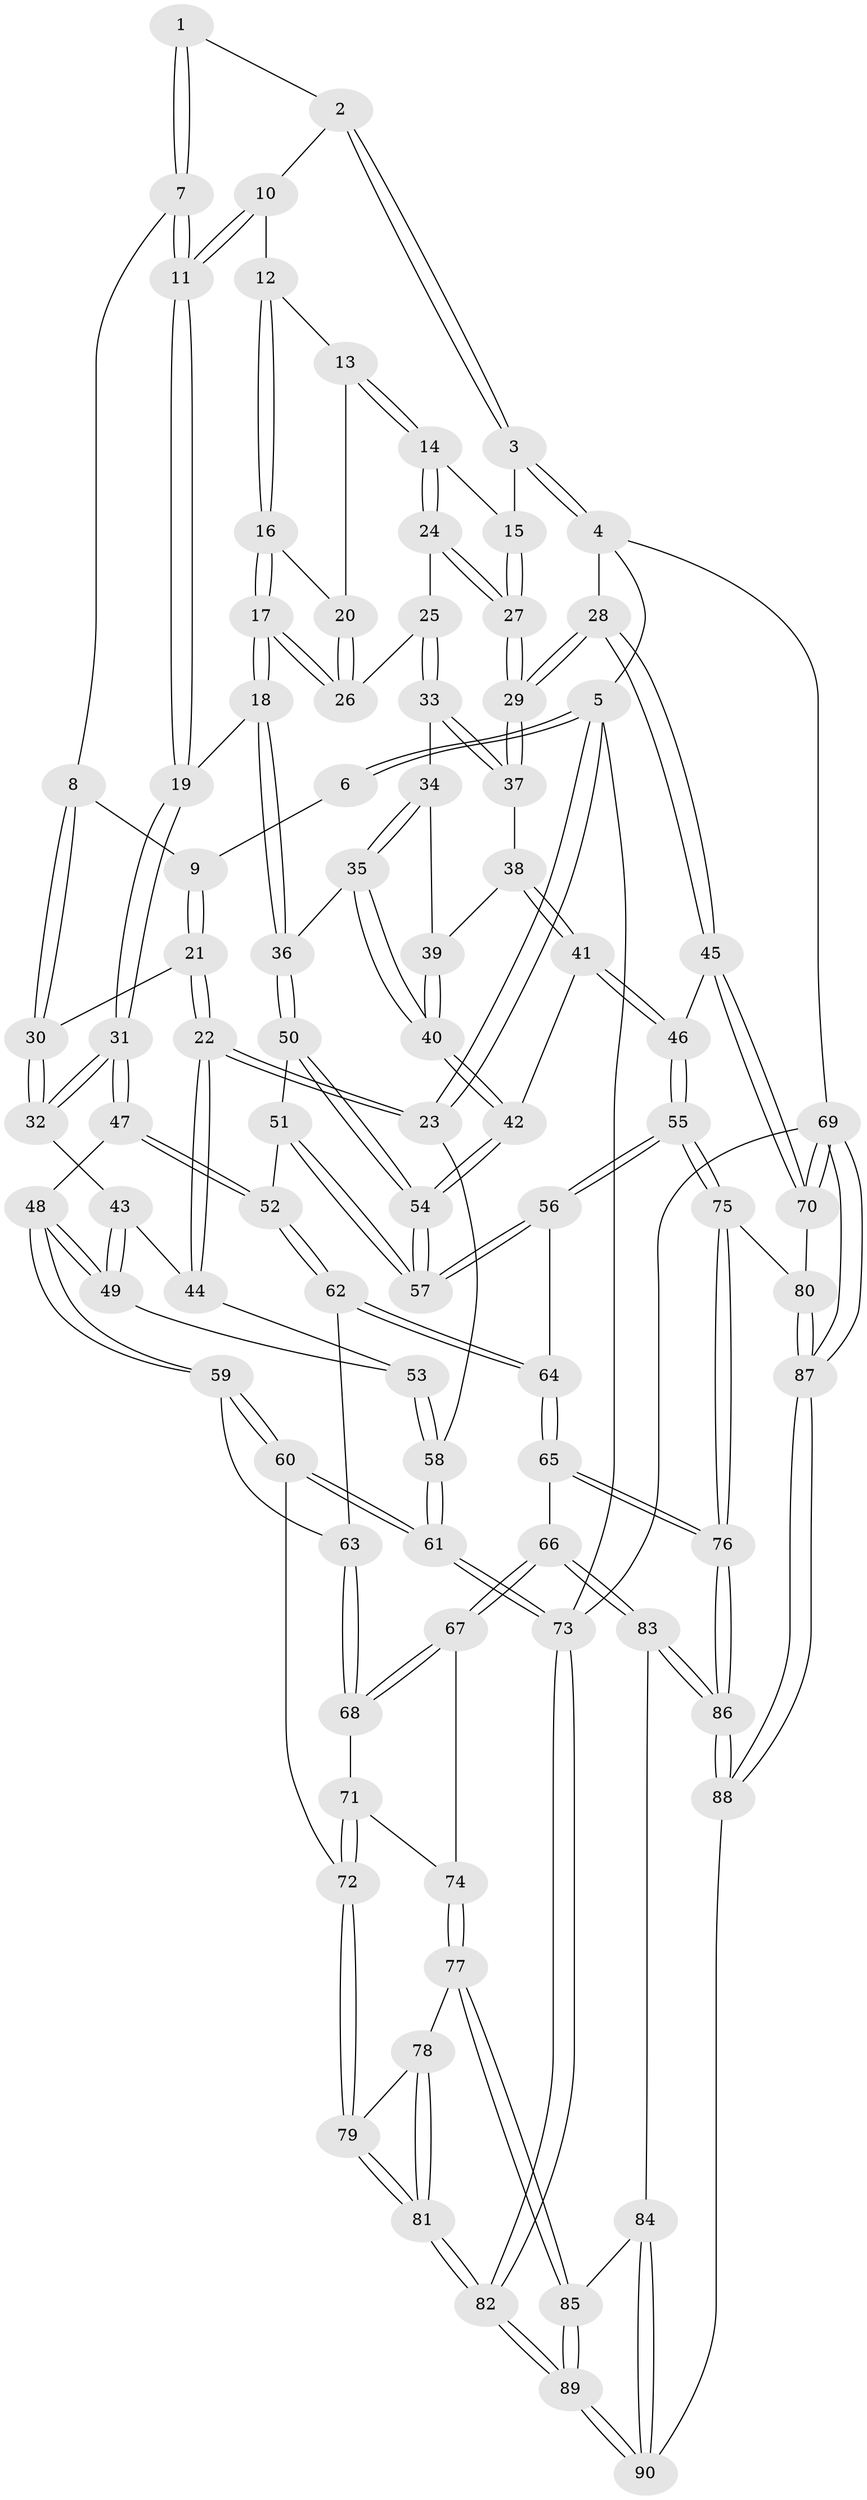 // coarse degree distribution, {3: 0.12962962962962962, 4: 0.3888888888888889, 5: 0.42592592592592593, 6: 0.05555555555555555}
// Generated by graph-tools (version 1.1) at 2025/42/03/06/25 10:42:31]
// undirected, 90 vertices, 222 edges
graph export_dot {
graph [start="1"]
  node [color=gray90,style=filled];
  1 [pos="+0.3654676434378654+0"];
  2 [pos="+0.5121200233279233+0"];
  3 [pos="+1+0"];
  4 [pos="+1+0"];
  5 [pos="+0+0"];
  6 [pos="+0.1149489821069239+0"];
  7 [pos="+0.2954842941217619+0.08293859704962192"];
  8 [pos="+0.29462045863167713+0.08318340286341554"];
  9 [pos="+0.15147655858121092+0.029530629137148365"];
  10 [pos="+0.515069909080122+0"];
  11 [pos="+0.35721092359401796+0.10512991555048999"];
  12 [pos="+0.5389569193929342+0"];
  13 [pos="+0.7179081770467249+0.06906972204602803"];
  14 [pos="+0.8048283710176574+0.023008049815895323"];
  15 [pos="+0.9959874144726899+0"];
  16 [pos="+0.5410329576814058+0.07514485161334163"];
  17 [pos="+0.5275891588666146+0.17184649543866307"];
  18 [pos="+0.49030022046244004+0.23210895734545425"];
  19 [pos="+0.45993421514407795+0.23324135020129771"];
  20 [pos="+0.7053486380091982+0.0870333098134951"];
  21 [pos="+0.09871357437021608+0.12784574721454797"];
  22 [pos="+0+0.20375290650080105"];
  23 [pos="+0+0.2009137410803501"];
  24 [pos="+0.8069107792232069+0.13045008156138238"];
  25 [pos="+0.7327233615252426+0.20063800756437777"];
  26 [pos="+0.6844670525341634+0.15381555993836524"];
  27 [pos="+0.8819818714111624+0.2055551696135452"];
  28 [pos="+1+0.4163214419874034"];
  29 [pos="+0.9207158623974775+0.29514990816845793"];
  30 [pos="+0.21163706254207773+0.23873701660697633"];
  31 [pos="+0.33629469734425693+0.30590806106925295"];
  32 [pos="+0.2184425849593702+0.25745500695535556"];
  33 [pos="+0.7329715693225897+0.2023762139987023"];
  34 [pos="+0.6975110825748552+0.2413555641103569"];
  35 [pos="+0.5809609479788976+0.2968633378939213"];
  36 [pos="+0.5258681012977057+0.2745481623421403"];
  37 [pos="+0.8131036850466232+0.27799047623253925"];
  38 [pos="+0.788309733516003+0.29312239203379875"];
  39 [pos="+0.7196702980286593+0.2981412676131437"];
  40 [pos="+0.6543374450141537+0.3633112538701213"];
  41 [pos="+0.7221157352602376+0.38254945843595556"];
  42 [pos="+0.6641783912647252+0.37934458798594395"];
  43 [pos="+0.18037809694856674+0.2923336863347207"];
  44 [pos="+0.03785840203708443+0.3229243260325089"];
  45 [pos="+1+0.4923338946959003"];
  46 [pos="+0.9602694787846544+0.5243812801088479"];
  47 [pos="+0.32762151187916977+0.43255325664347827"];
  48 [pos="+0.15807573287983434+0.49745699991083026"];
  49 [pos="+0.15456362987243533+0.4905042079300706"];
  50 [pos="+0.5152277032341586+0.374412525014782"];
  51 [pos="+0.47287761902635006+0.4861660314507507"];
  52 [pos="+0.39409120054589114+0.5076963279467837"];
  53 [pos="+0.0827630845036231+0.43079662676518177"];
  54 [pos="+0.6382230059944548+0.4972801864706237"];
  55 [pos="+0.69910545145173+0.6543834437810896"];
  56 [pos="+0.6691921179694313+0.6189118460617764"];
  57 [pos="+0.6367222189777515+0.5616892334348753"];
  58 [pos="+0+0.5128529910655854"];
  59 [pos="+0.12998373052290205+0.6077485756707907"];
  60 [pos="+0.09695494915427429+0.6484530976381926"];
  61 [pos="+0+0.6648277561146854"];
  62 [pos="+0.3780719197114175+0.6035176593733554"];
  63 [pos="+0.3609467428976364+0.6120886033000514"];
  64 [pos="+0.38102819713340347+0.606079628594012"];
  65 [pos="+0.47900216610848045+0.7632632713167005"];
  66 [pos="+0.3756411176464648+0.8209045443877084"];
  67 [pos="+0.34235760918955344+0.7857456575342672"];
  68 [pos="+0.3065316158745975+0.7358402172554832"];
  69 [pos="+1+1"];
  70 [pos="+1+0.5169301817319526"];
  71 [pos="+0.239665200759183+0.7320762974967833"];
  72 [pos="+0.1334443770284945+0.7064833428610252"];
  73 [pos="+0+1"];
  74 [pos="+0.2624413541180916+0.8003717424002319"];
  75 [pos="+0.6835444094220955+0.7073218810848305"];
  76 [pos="+0.6276779102494563+0.7819710269846063"];
  77 [pos="+0.23059268403887784+0.8704158655291394"];
  78 [pos="+0.1956710244048383+0.849144431247533"];
  79 [pos="+0.14066213123695617+0.7592418640099367"];
  80 [pos="+0.8865787263329642+0.8513492925492236"];
  81 [pos="+0+1"];
  82 [pos="+0+1"];
  83 [pos="+0.37173368636532106+0.8307989371837131"];
  84 [pos="+0.3462839150819379+0.873760415320629"];
  85 [pos="+0.2752190380178849+0.9105346373248954"];
  86 [pos="+0.6303832751273976+1"];
  87 [pos="+1+1"];
  88 [pos="+0.6389646105991754+1"];
  89 [pos="+0.18581640615642162+1"];
  90 [pos="+0.5739216574262193+1"];
  1 -- 2;
  1 -- 7;
  1 -- 7;
  2 -- 3;
  2 -- 3;
  2 -- 10;
  3 -- 4;
  3 -- 4;
  3 -- 15;
  4 -- 5;
  4 -- 28;
  4 -- 69;
  5 -- 6;
  5 -- 6;
  5 -- 23;
  5 -- 23;
  5 -- 73;
  6 -- 9;
  7 -- 8;
  7 -- 11;
  7 -- 11;
  8 -- 9;
  8 -- 30;
  8 -- 30;
  9 -- 21;
  9 -- 21;
  10 -- 11;
  10 -- 11;
  10 -- 12;
  11 -- 19;
  11 -- 19;
  12 -- 13;
  12 -- 16;
  12 -- 16;
  13 -- 14;
  13 -- 14;
  13 -- 20;
  14 -- 15;
  14 -- 24;
  14 -- 24;
  15 -- 27;
  15 -- 27;
  16 -- 17;
  16 -- 17;
  16 -- 20;
  17 -- 18;
  17 -- 18;
  17 -- 26;
  17 -- 26;
  18 -- 19;
  18 -- 36;
  18 -- 36;
  19 -- 31;
  19 -- 31;
  20 -- 26;
  20 -- 26;
  21 -- 22;
  21 -- 22;
  21 -- 30;
  22 -- 23;
  22 -- 23;
  22 -- 44;
  22 -- 44;
  23 -- 58;
  24 -- 25;
  24 -- 27;
  24 -- 27;
  25 -- 26;
  25 -- 33;
  25 -- 33;
  27 -- 29;
  27 -- 29;
  28 -- 29;
  28 -- 29;
  28 -- 45;
  28 -- 45;
  29 -- 37;
  29 -- 37;
  30 -- 32;
  30 -- 32;
  31 -- 32;
  31 -- 32;
  31 -- 47;
  31 -- 47;
  32 -- 43;
  33 -- 34;
  33 -- 37;
  33 -- 37;
  34 -- 35;
  34 -- 35;
  34 -- 39;
  35 -- 36;
  35 -- 40;
  35 -- 40;
  36 -- 50;
  36 -- 50;
  37 -- 38;
  38 -- 39;
  38 -- 41;
  38 -- 41;
  39 -- 40;
  39 -- 40;
  40 -- 42;
  40 -- 42;
  41 -- 42;
  41 -- 46;
  41 -- 46;
  42 -- 54;
  42 -- 54;
  43 -- 44;
  43 -- 49;
  43 -- 49;
  44 -- 53;
  45 -- 46;
  45 -- 70;
  45 -- 70;
  46 -- 55;
  46 -- 55;
  47 -- 48;
  47 -- 52;
  47 -- 52;
  48 -- 49;
  48 -- 49;
  48 -- 59;
  48 -- 59;
  49 -- 53;
  50 -- 51;
  50 -- 54;
  50 -- 54;
  51 -- 52;
  51 -- 57;
  51 -- 57;
  52 -- 62;
  52 -- 62;
  53 -- 58;
  53 -- 58;
  54 -- 57;
  54 -- 57;
  55 -- 56;
  55 -- 56;
  55 -- 75;
  55 -- 75;
  56 -- 57;
  56 -- 57;
  56 -- 64;
  58 -- 61;
  58 -- 61;
  59 -- 60;
  59 -- 60;
  59 -- 63;
  60 -- 61;
  60 -- 61;
  60 -- 72;
  61 -- 73;
  61 -- 73;
  62 -- 63;
  62 -- 64;
  62 -- 64;
  63 -- 68;
  63 -- 68;
  64 -- 65;
  64 -- 65;
  65 -- 66;
  65 -- 76;
  65 -- 76;
  66 -- 67;
  66 -- 67;
  66 -- 83;
  66 -- 83;
  67 -- 68;
  67 -- 68;
  67 -- 74;
  68 -- 71;
  69 -- 70;
  69 -- 70;
  69 -- 87;
  69 -- 87;
  69 -- 73;
  70 -- 80;
  71 -- 72;
  71 -- 72;
  71 -- 74;
  72 -- 79;
  72 -- 79;
  73 -- 82;
  73 -- 82;
  74 -- 77;
  74 -- 77;
  75 -- 76;
  75 -- 76;
  75 -- 80;
  76 -- 86;
  76 -- 86;
  77 -- 78;
  77 -- 85;
  77 -- 85;
  78 -- 79;
  78 -- 81;
  78 -- 81;
  79 -- 81;
  79 -- 81;
  80 -- 87;
  80 -- 87;
  81 -- 82;
  81 -- 82;
  82 -- 89;
  82 -- 89;
  83 -- 84;
  83 -- 86;
  83 -- 86;
  84 -- 85;
  84 -- 90;
  84 -- 90;
  85 -- 89;
  85 -- 89;
  86 -- 88;
  86 -- 88;
  87 -- 88;
  87 -- 88;
  88 -- 90;
  89 -- 90;
  89 -- 90;
}

